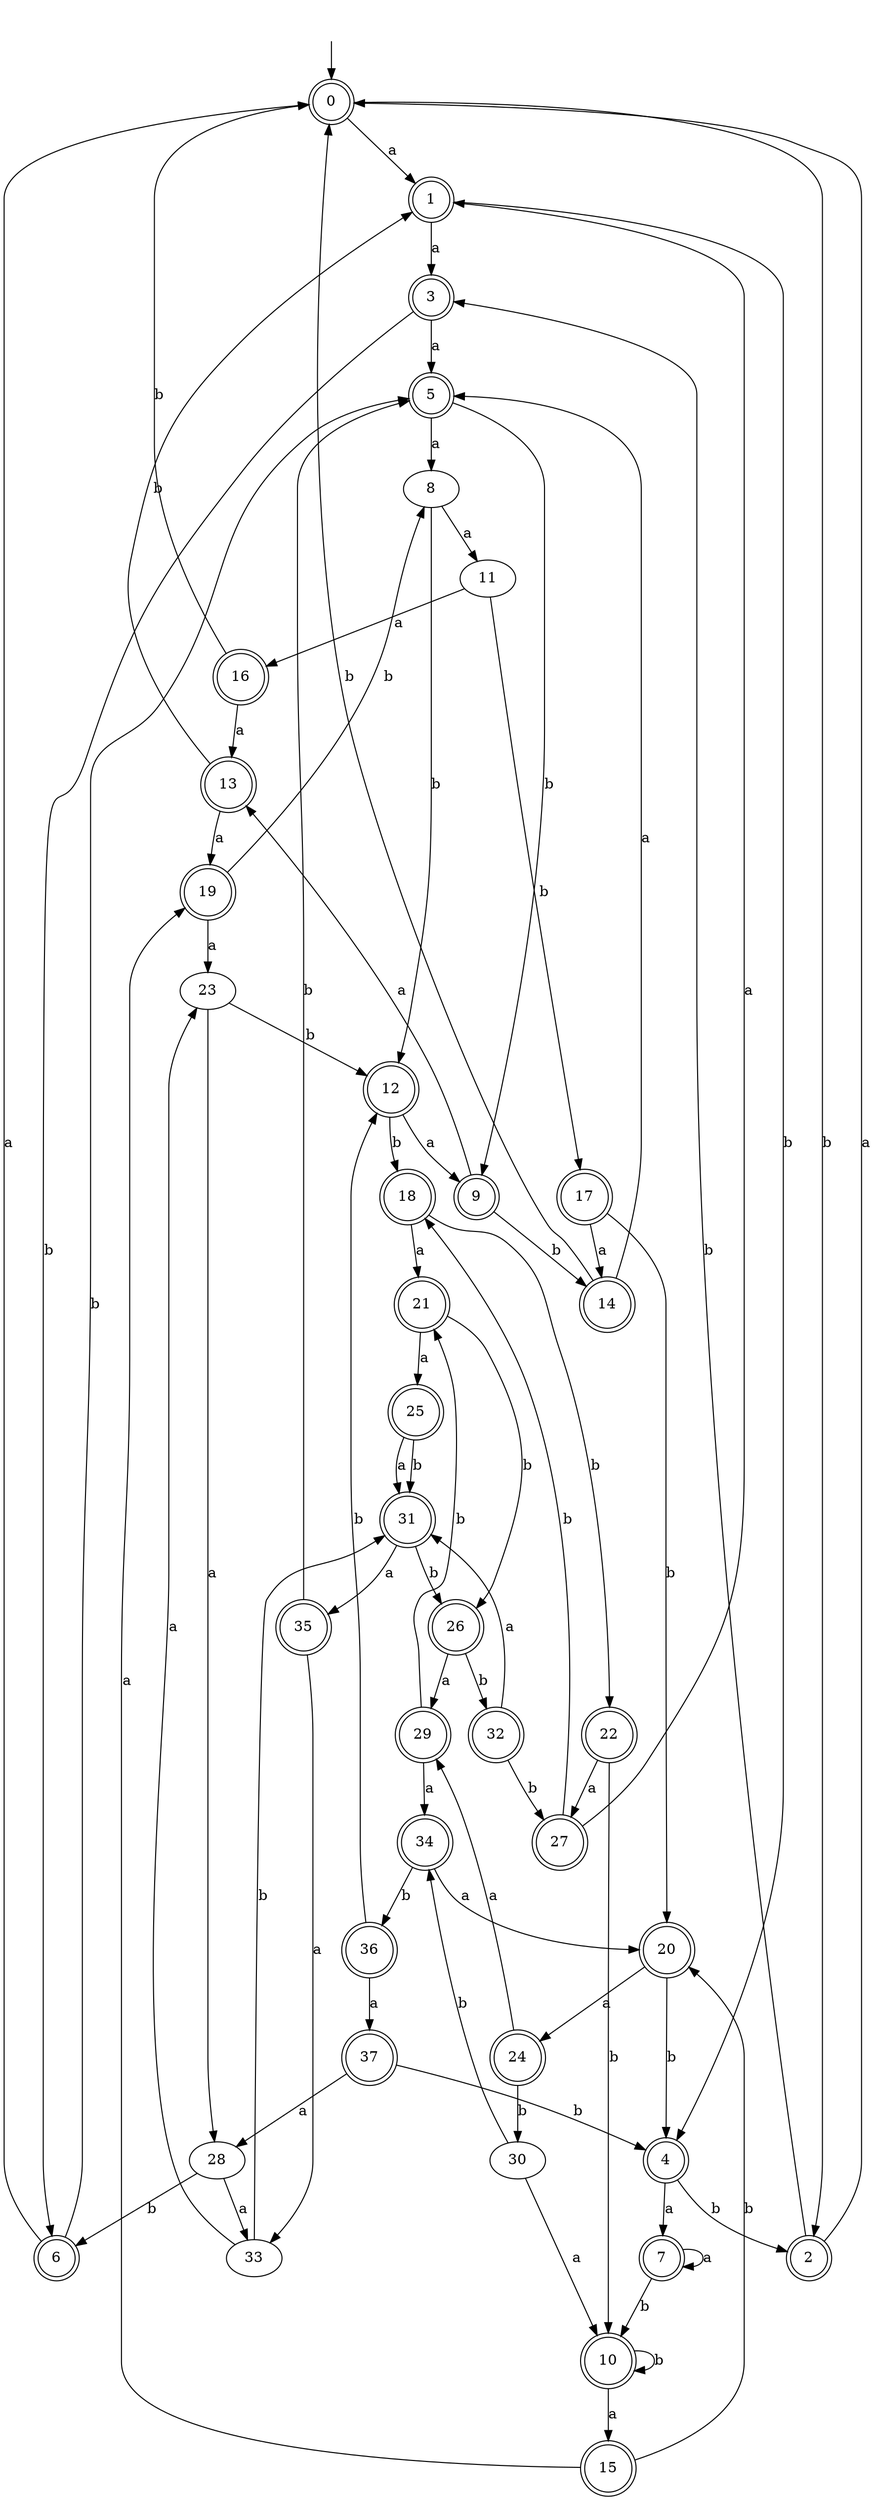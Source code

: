 digraph RandomDFA {
  __start0 [label="", shape=none];
  __start0 -> 0 [label=""];
  0 [shape=circle] [shape=doublecircle]
  0 -> 1 [label="a"]
  0 -> 2 [label="b"]
  1 [shape=doublecircle]
  1 -> 3 [label="a"]
  1 -> 4 [label="b"]
  2 [shape=doublecircle]
  2 -> 0 [label="a"]
  2 -> 3 [label="b"]
  3 [shape=doublecircle]
  3 -> 5 [label="a"]
  3 -> 6 [label="b"]
  4 [shape=doublecircle]
  4 -> 7 [label="a"]
  4 -> 2 [label="b"]
  5 [shape=doublecircle]
  5 -> 8 [label="a"]
  5 -> 9 [label="b"]
  6 [shape=doublecircle]
  6 -> 0 [label="a"]
  6 -> 5 [label="b"]
  7 [shape=doublecircle]
  7 -> 7 [label="a"]
  7 -> 10 [label="b"]
  8
  8 -> 11 [label="a"]
  8 -> 12 [label="b"]
  9 [shape=doublecircle]
  9 -> 13 [label="a"]
  9 -> 14 [label="b"]
  10 [shape=doublecircle]
  10 -> 15 [label="a"]
  10 -> 10 [label="b"]
  11
  11 -> 16 [label="a"]
  11 -> 17 [label="b"]
  12 [shape=doublecircle]
  12 -> 9 [label="a"]
  12 -> 18 [label="b"]
  13 [shape=doublecircle]
  13 -> 19 [label="a"]
  13 -> 1 [label="b"]
  14 [shape=doublecircle]
  14 -> 5 [label="a"]
  14 -> 0 [label="b"]
  15 [shape=doublecircle]
  15 -> 19 [label="a"]
  15 -> 20 [label="b"]
  16 [shape=doublecircle]
  16 -> 13 [label="a"]
  16 -> 0 [label="b"]
  17 [shape=doublecircle]
  17 -> 14 [label="a"]
  17 -> 20 [label="b"]
  18 [shape=doublecircle]
  18 -> 21 [label="a"]
  18 -> 22 [label="b"]
  19 [shape=doublecircle]
  19 -> 23 [label="a"]
  19 -> 8 [label="b"]
  20 [shape=doublecircle]
  20 -> 24 [label="a"]
  20 -> 4 [label="b"]
  21 [shape=doublecircle]
  21 -> 25 [label="a"]
  21 -> 26 [label="b"]
  22 [shape=doublecircle]
  22 -> 27 [label="a"]
  22 -> 10 [label="b"]
  23
  23 -> 28 [label="a"]
  23 -> 12 [label="b"]
  24 [shape=doublecircle]
  24 -> 29 [label="a"]
  24 -> 30 [label="b"]
  25 [shape=doublecircle]
  25 -> 31 [label="a"]
  25 -> 31 [label="b"]
  26 [shape=doublecircle]
  26 -> 29 [label="a"]
  26 -> 32 [label="b"]
  27 [shape=doublecircle]
  27 -> 1 [label="a"]
  27 -> 18 [label="b"]
  28
  28 -> 33 [label="a"]
  28 -> 6 [label="b"]
  29 [shape=doublecircle]
  29 -> 34 [label="a"]
  29 -> 21 [label="b"]
  30
  30 -> 10 [label="a"]
  30 -> 34 [label="b"]
  31 [shape=doublecircle]
  31 -> 35 [label="a"]
  31 -> 26 [label="b"]
  32 [shape=doublecircle]
  32 -> 31 [label="a"]
  32 -> 27 [label="b"]
  33
  33 -> 23 [label="a"]
  33 -> 31 [label="b"]
  34 [shape=doublecircle]
  34 -> 20 [label="a"]
  34 -> 36 [label="b"]
  35 [shape=doublecircle]
  35 -> 33 [label="a"]
  35 -> 5 [label="b"]
  36 [shape=doublecircle]
  36 -> 37 [label="a"]
  36 -> 12 [label="b"]
  37 [shape=doublecircle]
  37 -> 28 [label="a"]
  37 -> 4 [label="b"]
}
